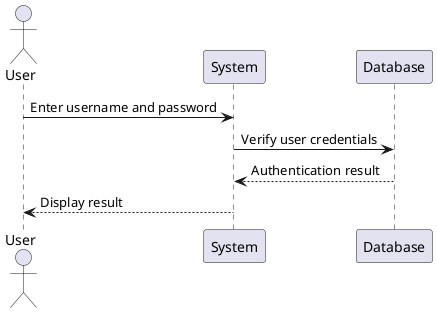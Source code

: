 @startuml Login flow
actor User

User -> System: Enter username and password
System -> Database: Verify user credentials
Database --> System: Authentication result
System --> User: Display result
@enduml

@startsalt hello core
{
  Login<&person> | "MyName   "
  Password<&key> | "****     "
  [Cancel <&circle-x>] | [OK <&account-login>]
}
@endsalt
